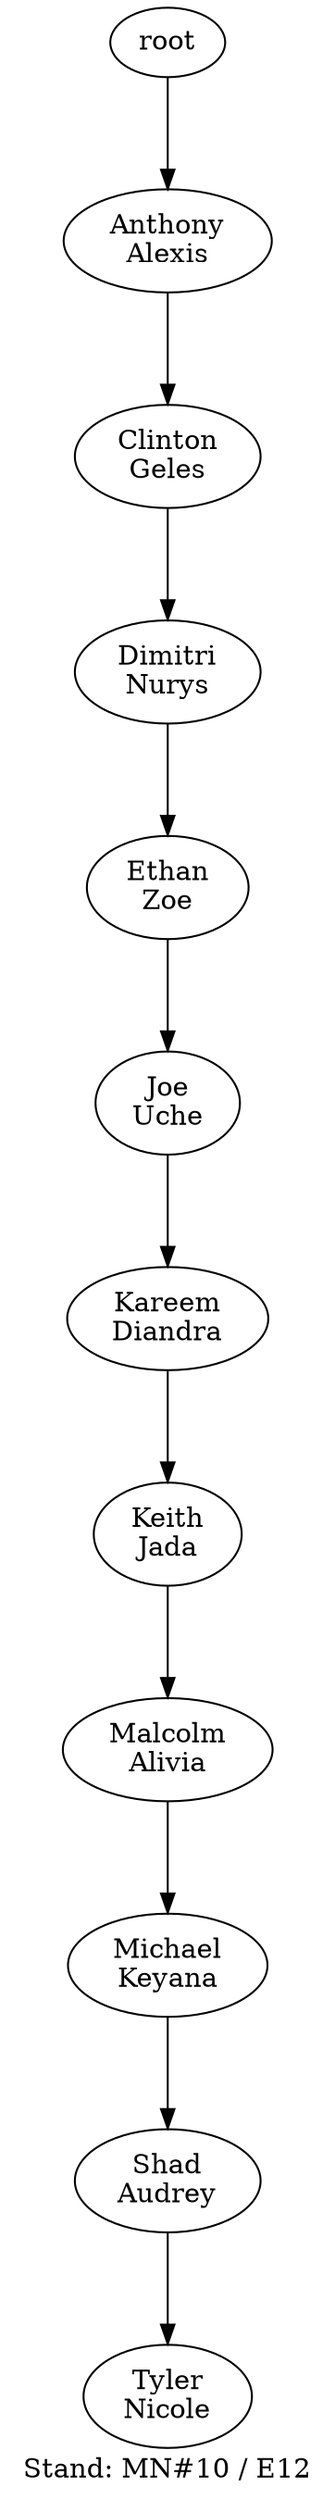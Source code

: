 digraph D { labelloc="b"; label="Stand: MN#10 / E12"; ranksep=0.8;
"root/0"[label="Anthony\nAlexis"]
"root" -> "root/0";
"root/0/4"[label="Clinton\nGeles"]
"root/0" -> "root/0/4";
"root/0/4/8"[label="Dimitri\nNurys"]
"root/0/4" -> "root/0/4/8";
"root/0/4/8/10"[label="Ethan\nZoe"]
"root/0/4/8" -> "root/0/4/8/10";
"root/0/4/8/10/9"[label="Joe\nUche"]
"root/0/4/8/10" -> "root/0/4/8/10/9";
"root/0/4/8/10/9/3"[label="Kareem\nDiandra"]
"root/0/4/8/10/9" -> "root/0/4/8/10/9/3";
"root/0/4/8/10/9/3/5"[label="Keith\nJada"]
"root/0/4/8/10/9/3" -> "root/0/4/8/10/9/3/5";
"root/0/4/8/10/9/3/5/1"[label="Malcolm\nAlivia"]
"root/0/4/8/10/9/3/5" -> "root/0/4/8/10/9/3/5/1";
"root/0/4/8/10/9/3/5/1/6"[label="Michael\nKeyana"]
"root/0/4/8/10/9/3/5/1" -> "root/0/4/8/10/9/3/5/1/6";
"root/0/4/8/10/9/3/5/1/6/2"[label="Shad\nAudrey"]
"root/0/4/8/10/9/3/5/1/6" -> "root/0/4/8/10/9/3/5/1/6/2";
"root/0/4/8/10/9/3/5/1/6/2/7"[label="Tyler\nNicole"]
"root/0/4/8/10/9/3/5/1/6/2" -> "root/0/4/8/10/9/3/5/1/6/2/7";
}
